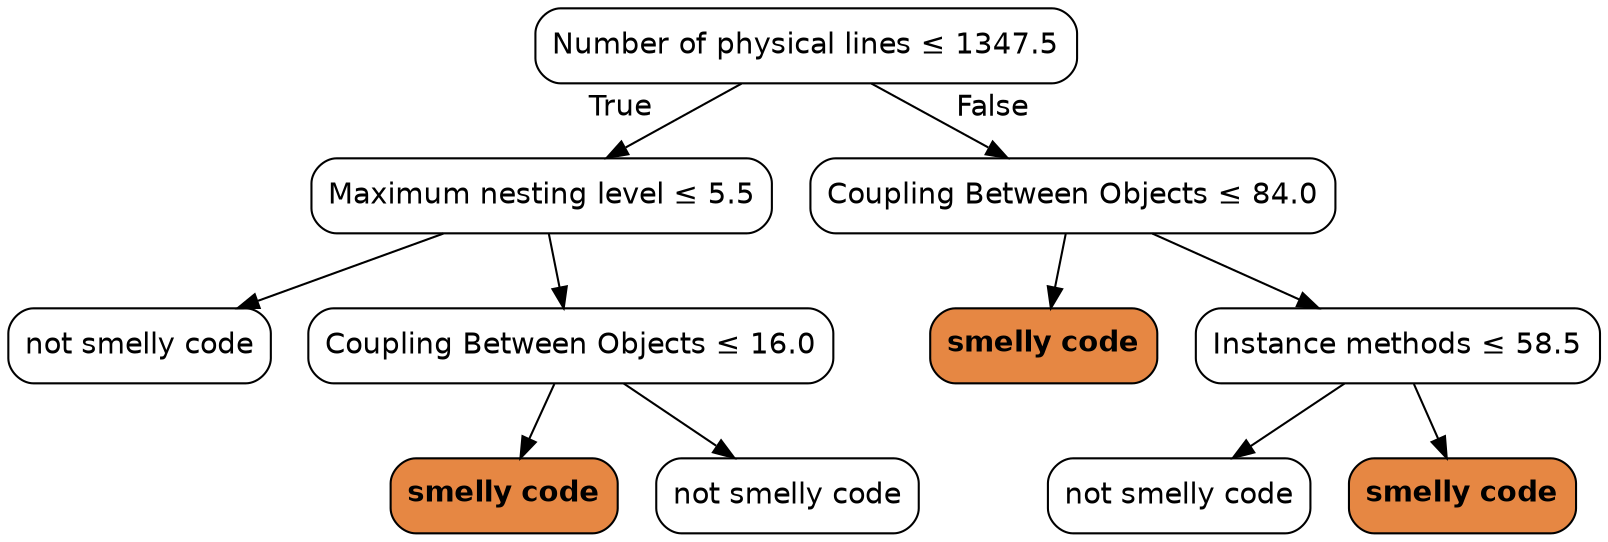 digraph Tree {
node [color="black", fontname=helvetica, shape=box,  style="filled, rounded", fillcolor="#FFFFFF"];
edge [fontname=helvetica];
0 [label=<Number of physical lines &le; 1347.5>];
1 [label=<Maximum nesting level &le; 5.5>];
0 -> 1  [headlabel="True", labelangle=45, labeldistance="2.5"];
3 [label=<not smelly code>];
1 -> 3;
4 [label=<Coupling Between Objects &le; 16.0>];
1 -> 4;
9 [label=<<b>smelly code</b>>, fillcolor="#e68743"];
4 -> 9;
10 [label=<not smelly code>];
4 -> 10;
2 [label=<Coupling Between Objects &le; 84.0>];
0 -> 2  [headlabel="False", labelangle="-45", labeldistance="2.5"];
5 [label=<<b>smelly code</b>>, fillcolor="#e68743"];
2 -> 5;
6 [label=<Instance methods &le; 58.5>];
2 -> 6;
7 [label=<not smelly code>];
6 -> 7;
8 [label=<<b>smelly code</b>>, fillcolor="#e68743"];
6 -> 8;
}
